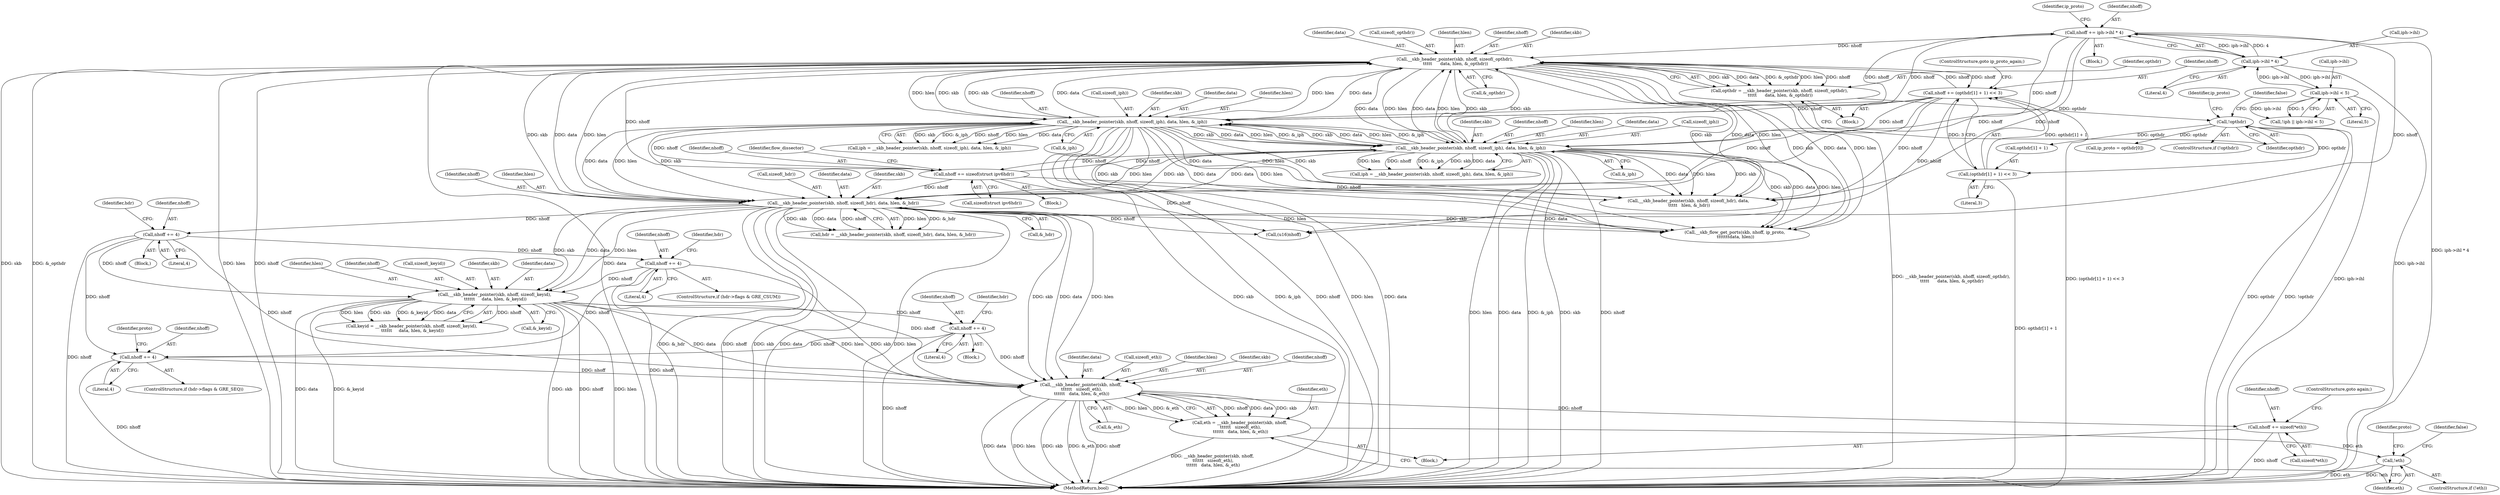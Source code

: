 digraph "0_linux_a6e544b0a88b53114bfa5a57e21b7be7a8dfc9d0@pointer" {
"1000684" [label="(Call,__skb_header_pointer(skb, nhoff,\n \t\t\t\t\t\t   sizeof(_eth),\n \t\t\t\t\t\t   data, hlen, &_eth))"];
"1000631" [label="(Call,__skb_header_pointer(skb, nhoff, sizeof(_keyid),\n \t\t\t\t\t\t     data, hlen, &_keyid))"];
"1000580" [label="(Call,__skb_header_pointer(skb, nhoff, sizeof(_hdr), data, hlen, &_hdr))"];
"1000723" [label="(Call,__skb_header_pointer(skb, nhoff, sizeof(_opthdr),\n \t\t\t\t\t      data, hlen, &_opthdr))"];
"1000193" [label="(Call,__skb_header_pointer(skb, nhoff, sizeof(_iph), data, hlen, &_iph))"];
"1000269" [label="(Call,__skb_header_pointer(skb, nhoff, sizeof(_iph), data, hlen, &_iph))"];
"1000213" [label="(Call,nhoff += iph->ihl * 4)"];
"1000215" [label="(Call,iph->ihl * 4)"];
"1000206" [label="(Call,iph->ihl < 5)"];
"1000288" [label="(Call,nhoff += sizeof(struct ipv6hdr))"];
"1000742" [label="(Call,nhoff += (opthdr[1] + 1) << 3)"];
"1000744" [label="(Call,(opthdr[1] + 1) << 3)"];
"1000733" [label="(Call,!opthdr)"];
"1000721" [label="(Call,opthdr = __skb_header_pointer(skb, nhoff, sizeof(_opthdr),\n \t\t\t\t\t      data, hlen, &_opthdr))"];
"1000617" [label="(Call,nhoff += 4)"];
"1000608" [label="(Call,nhoff += 4)"];
"1000662" [label="(Call,nhoff += 4)"];
"1000671" [label="(Call,nhoff += 4)"];
"1000682" [label="(Call,eth = __skb_header_pointer(skb, nhoff,\n \t\t\t\t\t\t   sizeof(_eth),\n \t\t\t\t\t\t   data, hlen, &_eth))"];
"1000694" [label="(Call,!eth)"];
"1000703" [label="(Call,nhoff += sizeof(*eth))"];
"1000195" [label="(Identifier,nhoff)"];
"1000583" [label="(Call,sizeof(_hdr))"];
"1000276" [label="(Call,&_iph)"];
"1000633" [label="(Identifier,nhoff)"];
"1000721" [label="(Call,opthdr = __skb_header_pointer(skb, nhoff, sizeof(_opthdr),\n \t\t\t\t\t      data, hlen, &_opthdr))"];
"1000812" [label="(MethodReturn,bool)"];
"1000270" [label="(Identifier,skb)"];
"1000708" [label="(ControlStructure,goto again;)"];
"1000751" [label="(ControlStructure,goto ip_proto_again;)"];
"1000196" [label="(Call,sizeof(_iph))"];
"1000665" [label="(ControlStructure,if (hdr->flags & GRE_SEQ))"];
"1000585" [label="(Identifier,data)"];
"1000724" [label="(Identifier,skb)"];
"1000194" [label="(Identifier,skb)"];
"1000271" [label="(Identifier,nhoff)"];
"1000219" [label="(Literal,4)"];
"1000580" [label="(Call,__skb_header_pointer(skb, nhoff, sizeof(_hdr), data, hlen, &_hdr))"];
"1000198" [label="(Identifier,data)"];
"1000215" [label="(Call,iph->ihl * 4)"];
"1000634" [label="(Call,sizeof(_keyid))"];
"1000737" [label="(Call,ip_proto = opthdr[0])"];
"1000632" [label="(Identifier,skb)"];
"1000694" [label="(Call,!eth)"];
"1000730" [label="(Call,&_opthdr)"];
"1000689" [label="(Identifier,data)"];
"1000618" [label="(Identifier,nhoff)"];
"1000262" [label="(Block,)"];
"1000722" [label="(Identifier,opthdr)"];
"1000275" [label="(Identifier,hlen)"];
"1000587" [label="(Call,&_hdr)"];
"1000786" [label="(Call,(u16)nhoff)"];
"1000804" [label="(Call,__skb_flow_get_ports(skb, nhoff, ip_proto,\n \t\t\t\t\t\t\tdata, hlen))"];
"1000728" [label="(Identifier,data)"];
"1000683" [label="(Identifier,eth)"];
"1000207" [label="(Call,iph->ihl)"];
"1000289" [label="(Identifier,nhoff)"];
"1000738" [label="(Identifier,ip_proto)"];
"1000736" [label="(Identifier,false)"];
"1000193" [label="(Call,__skb_header_pointer(skb, nhoff, sizeof(_iph), data, hlen, &_iph))"];
"1000687" [label="(Call,sizeof(_eth))"];
"1000745" [label="(Call,opthdr[1] + 1)"];
"1000216" [label="(Call,iph->ihl)"];
"1000682" [label="(Call,eth = __skb_header_pointer(skb, nhoff,\n \t\t\t\t\t\t   sizeof(_eth),\n \t\t\t\t\t\t   data, hlen, &_eth))"];
"1000732" [label="(ControlStructure,if (!opthdr))"];
"1000664" [label="(Literal,4)"];
"1000676" [label="(Identifier,proto)"];
"1000636" [label="(Identifier,data)"];
"1000726" [label="(Call,sizeof(_opthdr))"];
"1000690" [label="(Identifier,hlen)"];
"1000623" [label="(Identifier,hdr)"];
"1000673" [label="(Literal,4)"];
"1000734" [label="(Identifier,opthdr)"];
"1000743" [label="(Identifier,nhoff)"];
"1000619" [label="(Literal,4)"];
"1000269" [label="(Call,__skb_header_pointer(skb, nhoff, sizeof(_iph), data, hlen, &_iph))"];
"1000578" [label="(Call,hdr = __skb_header_pointer(skb, nhoff, sizeof(_hdr), data, hlen, &_hdr))"];
"1000581" [label="(Identifier,skb)"];
"1000267" [label="(Call,iph = __skb_header_pointer(skb, nhoff, sizeof(_iph), data, hlen, &_iph))"];
"1000203" [label="(Call,!iph || iph->ihl < 5)"];
"1000733" [label="(Call,!opthdr)"];
"1000723" [label="(Call,__skb_header_pointer(skb, nhoff, sizeof(_opthdr),\n \t\t\t\t\t      data, hlen, &_opthdr))"];
"1000668" [label="(Identifier,hdr)"];
"1000576" [label="(Block,)"];
"1000191" [label="(Call,iph = __skb_header_pointer(skb, nhoff, sizeof(_iph), data, hlen, &_iph))"];
"1000685" [label="(Identifier,skb)"];
"1000608" [label="(Call,nhoff += 4)"];
"1000695" [label="(Identifier,eth)"];
"1000614" [label="(Identifier,hdr)"];
"1000712" [label="(Block,)"];
"1000206" [label="(Call,iph->ihl < 5)"];
"1000729" [label="(Identifier,hlen)"];
"1000611" [label="(ControlStructure,if (hdr->flags & GRE_CSUM))"];
"1000663" [label="(Identifier,nhoff)"];
"1000703" [label="(Call,nhoff += sizeof(*eth))"];
"1000187" [label="(Block,)"];
"1000617" [label="(Call,nhoff += 4)"];
"1000294" [label="(Identifier,flow_dissector)"];
"1000744" [label="(Call,(opthdr[1] + 1) << 3)"];
"1000699" [label="(Identifier,proto)"];
"1000274" [label="(Identifier,data)"];
"1000742" [label="(Call,nhoff += (opthdr[1] + 1) << 3)"];
"1000582" [label="(Identifier,nhoff)"];
"1000221" [label="(Identifier,ip_proto)"];
"1000672" [label="(Identifier,nhoff)"];
"1000686" [label="(Identifier,nhoff)"];
"1000629" [label="(Call,keyid = __skb_header_pointer(skb, nhoff, sizeof(_keyid),\n \t\t\t\t\t\t     data, hlen, &_keyid))"];
"1000200" [label="(Call,&_iph)"];
"1000214" [label="(Identifier,nhoff)"];
"1000662" [label="(Call,nhoff += 4)"];
"1000750" [label="(Literal,3)"];
"1000487" [label="(Call,__skb_header_pointer(skb, nhoff, sizeof(_hdr), data,\n \t\t\t\t\t   hlen, &_hdr))"];
"1000638" [label="(Call,&_keyid)"];
"1000272" [label="(Call,sizeof(_iph))"];
"1000631" [label="(Call,__skb_header_pointer(skb, nhoff, sizeof(_keyid),\n \t\t\t\t\t\t     data, hlen, &_keyid))"];
"1000626" [label="(Block,)"];
"1000693" [label="(ControlStructure,if (!eth))"];
"1000610" [label="(Literal,4)"];
"1000705" [label="(Call,sizeof(*eth))"];
"1000290" [label="(Call,sizeof(struct ipv6hdr))"];
"1000671" [label="(Call,nhoff += 4)"];
"1000199" [label="(Identifier,hlen)"];
"1000609" [label="(Identifier,nhoff)"];
"1000586" [label="(Identifier,hlen)"];
"1000679" [label="(Block,)"];
"1000210" [label="(Literal,5)"];
"1000691" [label="(Call,&_eth)"];
"1000684" [label="(Call,__skb_header_pointer(skb, nhoff,\n \t\t\t\t\t\t   sizeof(_eth),\n \t\t\t\t\t\t   data, hlen, &_eth))"];
"1000213" [label="(Call,nhoff += iph->ihl * 4)"];
"1000704" [label="(Identifier,nhoff)"];
"1000697" [label="(Identifier,false)"];
"1000637" [label="(Identifier,hlen)"];
"1000725" [label="(Identifier,nhoff)"];
"1000288" [label="(Call,nhoff += sizeof(struct ipv6hdr))"];
"1000684" -> "1000682"  [label="AST: "];
"1000684" -> "1000691"  [label="CFG: "];
"1000685" -> "1000684"  [label="AST: "];
"1000686" -> "1000684"  [label="AST: "];
"1000687" -> "1000684"  [label="AST: "];
"1000689" -> "1000684"  [label="AST: "];
"1000690" -> "1000684"  [label="AST: "];
"1000691" -> "1000684"  [label="AST: "];
"1000682" -> "1000684"  [label="CFG: "];
"1000684" -> "1000812"  [label="DDG: nhoff"];
"1000684" -> "1000812"  [label="DDG: data"];
"1000684" -> "1000812"  [label="DDG: hlen"];
"1000684" -> "1000812"  [label="DDG: skb"];
"1000684" -> "1000812"  [label="DDG: &_eth"];
"1000684" -> "1000682"  [label="DDG: nhoff"];
"1000684" -> "1000682"  [label="DDG: data"];
"1000684" -> "1000682"  [label="DDG: skb"];
"1000684" -> "1000682"  [label="DDG: hlen"];
"1000684" -> "1000682"  [label="DDG: &_eth"];
"1000631" -> "1000684"  [label="DDG: skb"];
"1000631" -> "1000684"  [label="DDG: data"];
"1000631" -> "1000684"  [label="DDG: hlen"];
"1000580" -> "1000684"  [label="DDG: skb"];
"1000580" -> "1000684"  [label="DDG: data"];
"1000580" -> "1000684"  [label="DDG: hlen"];
"1000662" -> "1000684"  [label="DDG: nhoff"];
"1000617" -> "1000684"  [label="DDG: nhoff"];
"1000671" -> "1000684"  [label="DDG: nhoff"];
"1000608" -> "1000684"  [label="DDG: nhoff"];
"1000684" -> "1000703"  [label="DDG: nhoff"];
"1000631" -> "1000629"  [label="AST: "];
"1000631" -> "1000638"  [label="CFG: "];
"1000632" -> "1000631"  [label="AST: "];
"1000633" -> "1000631"  [label="AST: "];
"1000634" -> "1000631"  [label="AST: "];
"1000636" -> "1000631"  [label="AST: "];
"1000637" -> "1000631"  [label="AST: "];
"1000638" -> "1000631"  [label="AST: "];
"1000629" -> "1000631"  [label="CFG: "];
"1000631" -> "1000812"  [label="DDG: &_keyid"];
"1000631" -> "1000812"  [label="DDG: skb"];
"1000631" -> "1000812"  [label="DDG: nhoff"];
"1000631" -> "1000812"  [label="DDG: hlen"];
"1000631" -> "1000812"  [label="DDG: data"];
"1000631" -> "1000629"  [label="DDG: nhoff"];
"1000631" -> "1000629"  [label="DDG: hlen"];
"1000631" -> "1000629"  [label="DDG: skb"];
"1000631" -> "1000629"  [label="DDG: &_keyid"];
"1000631" -> "1000629"  [label="DDG: data"];
"1000580" -> "1000631"  [label="DDG: skb"];
"1000580" -> "1000631"  [label="DDG: data"];
"1000580" -> "1000631"  [label="DDG: hlen"];
"1000617" -> "1000631"  [label="DDG: nhoff"];
"1000608" -> "1000631"  [label="DDG: nhoff"];
"1000631" -> "1000662"  [label="DDG: nhoff"];
"1000580" -> "1000578"  [label="AST: "];
"1000580" -> "1000587"  [label="CFG: "];
"1000581" -> "1000580"  [label="AST: "];
"1000582" -> "1000580"  [label="AST: "];
"1000583" -> "1000580"  [label="AST: "];
"1000585" -> "1000580"  [label="AST: "];
"1000586" -> "1000580"  [label="AST: "];
"1000587" -> "1000580"  [label="AST: "];
"1000578" -> "1000580"  [label="CFG: "];
"1000580" -> "1000812"  [label="DDG: hlen"];
"1000580" -> "1000812"  [label="DDG: &_hdr"];
"1000580" -> "1000812"  [label="DDG: nhoff"];
"1000580" -> "1000812"  [label="DDG: skb"];
"1000580" -> "1000812"  [label="DDG: data"];
"1000580" -> "1000578"  [label="DDG: hlen"];
"1000580" -> "1000578"  [label="DDG: &_hdr"];
"1000580" -> "1000578"  [label="DDG: skb"];
"1000580" -> "1000578"  [label="DDG: data"];
"1000580" -> "1000578"  [label="DDG: nhoff"];
"1000723" -> "1000580"  [label="DDG: skb"];
"1000723" -> "1000580"  [label="DDG: data"];
"1000723" -> "1000580"  [label="DDG: hlen"];
"1000193" -> "1000580"  [label="DDG: skb"];
"1000193" -> "1000580"  [label="DDG: data"];
"1000193" -> "1000580"  [label="DDG: hlen"];
"1000269" -> "1000580"  [label="DDG: skb"];
"1000269" -> "1000580"  [label="DDG: data"];
"1000269" -> "1000580"  [label="DDG: hlen"];
"1000213" -> "1000580"  [label="DDG: nhoff"];
"1000288" -> "1000580"  [label="DDG: nhoff"];
"1000742" -> "1000580"  [label="DDG: nhoff"];
"1000580" -> "1000608"  [label="DDG: nhoff"];
"1000580" -> "1000786"  [label="DDG: nhoff"];
"1000580" -> "1000804"  [label="DDG: skb"];
"1000580" -> "1000804"  [label="DDG: data"];
"1000580" -> "1000804"  [label="DDG: hlen"];
"1000723" -> "1000721"  [label="AST: "];
"1000723" -> "1000730"  [label="CFG: "];
"1000724" -> "1000723"  [label="AST: "];
"1000725" -> "1000723"  [label="AST: "];
"1000726" -> "1000723"  [label="AST: "];
"1000728" -> "1000723"  [label="AST: "];
"1000729" -> "1000723"  [label="AST: "];
"1000730" -> "1000723"  [label="AST: "];
"1000721" -> "1000723"  [label="CFG: "];
"1000723" -> "1000812"  [label="DDG: skb"];
"1000723" -> "1000812"  [label="DDG: &_opthdr"];
"1000723" -> "1000812"  [label="DDG: hlen"];
"1000723" -> "1000812"  [label="DDG: nhoff"];
"1000723" -> "1000812"  [label="DDG: data"];
"1000723" -> "1000193"  [label="DDG: skb"];
"1000723" -> "1000193"  [label="DDG: data"];
"1000723" -> "1000193"  [label="DDG: hlen"];
"1000723" -> "1000269"  [label="DDG: skb"];
"1000723" -> "1000269"  [label="DDG: data"];
"1000723" -> "1000269"  [label="DDG: hlen"];
"1000723" -> "1000487"  [label="DDG: skb"];
"1000723" -> "1000487"  [label="DDG: data"];
"1000723" -> "1000487"  [label="DDG: hlen"];
"1000723" -> "1000721"  [label="DDG: skb"];
"1000723" -> "1000721"  [label="DDG: data"];
"1000723" -> "1000721"  [label="DDG: &_opthdr"];
"1000723" -> "1000721"  [label="DDG: hlen"];
"1000723" -> "1000721"  [label="DDG: nhoff"];
"1000193" -> "1000723"  [label="DDG: skb"];
"1000193" -> "1000723"  [label="DDG: data"];
"1000193" -> "1000723"  [label="DDG: hlen"];
"1000269" -> "1000723"  [label="DDG: skb"];
"1000269" -> "1000723"  [label="DDG: data"];
"1000269" -> "1000723"  [label="DDG: hlen"];
"1000213" -> "1000723"  [label="DDG: nhoff"];
"1000288" -> "1000723"  [label="DDG: nhoff"];
"1000742" -> "1000723"  [label="DDG: nhoff"];
"1000723" -> "1000742"  [label="DDG: nhoff"];
"1000723" -> "1000804"  [label="DDG: skb"];
"1000723" -> "1000804"  [label="DDG: data"];
"1000723" -> "1000804"  [label="DDG: hlen"];
"1000193" -> "1000191"  [label="AST: "];
"1000193" -> "1000200"  [label="CFG: "];
"1000194" -> "1000193"  [label="AST: "];
"1000195" -> "1000193"  [label="AST: "];
"1000196" -> "1000193"  [label="AST: "];
"1000198" -> "1000193"  [label="AST: "];
"1000199" -> "1000193"  [label="AST: "];
"1000200" -> "1000193"  [label="AST: "];
"1000191" -> "1000193"  [label="CFG: "];
"1000193" -> "1000812"  [label="DDG: skb"];
"1000193" -> "1000812"  [label="DDG: &_iph"];
"1000193" -> "1000812"  [label="DDG: nhoff"];
"1000193" -> "1000812"  [label="DDG: hlen"];
"1000193" -> "1000812"  [label="DDG: data"];
"1000193" -> "1000191"  [label="DDG: skb"];
"1000193" -> "1000191"  [label="DDG: &_iph"];
"1000193" -> "1000191"  [label="DDG: nhoff"];
"1000193" -> "1000191"  [label="DDG: hlen"];
"1000193" -> "1000191"  [label="DDG: data"];
"1000269" -> "1000193"  [label="DDG: skb"];
"1000269" -> "1000193"  [label="DDG: data"];
"1000269" -> "1000193"  [label="DDG: hlen"];
"1000269" -> "1000193"  [label="DDG: &_iph"];
"1000213" -> "1000193"  [label="DDG: nhoff"];
"1000288" -> "1000193"  [label="DDG: nhoff"];
"1000742" -> "1000193"  [label="DDG: nhoff"];
"1000193" -> "1000213"  [label="DDG: nhoff"];
"1000193" -> "1000269"  [label="DDG: skb"];
"1000193" -> "1000269"  [label="DDG: data"];
"1000193" -> "1000269"  [label="DDG: hlen"];
"1000193" -> "1000269"  [label="DDG: &_iph"];
"1000193" -> "1000487"  [label="DDG: skb"];
"1000193" -> "1000487"  [label="DDG: data"];
"1000193" -> "1000487"  [label="DDG: hlen"];
"1000193" -> "1000804"  [label="DDG: skb"];
"1000193" -> "1000804"  [label="DDG: data"];
"1000193" -> "1000804"  [label="DDG: hlen"];
"1000269" -> "1000267"  [label="AST: "];
"1000269" -> "1000276"  [label="CFG: "];
"1000270" -> "1000269"  [label="AST: "];
"1000271" -> "1000269"  [label="AST: "];
"1000272" -> "1000269"  [label="AST: "];
"1000274" -> "1000269"  [label="AST: "];
"1000275" -> "1000269"  [label="AST: "];
"1000276" -> "1000269"  [label="AST: "];
"1000267" -> "1000269"  [label="CFG: "];
"1000269" -> "1000812"  [label="DDG: hlen"];
"1000269" -> "1000812"  [label="DDG: data"];
"1000269" -> "1000812"  [label="DDG: &_iph"];
"1000269" -> "1000812"  [label="DDG: skb"];
"1000269" -> "1000812"  [label="DDG: nhoff"];
"1000269" -> "1000267"  [label="DDG: hlen"];
"1000269" -> "1000267"  [label="DDG: nhoff"];
"1000269" -> "1000267"  [label="DDG: &_iph"];
"1000269" -> "1000267"  [label="DDG: skb"];
"1000269" -> "1000267"  [label="DDG: data"];
"1000213" -> "1000269"  [label="DDG: nhoff"];
"1000288" -> "1000269"  [label="DDG: nhoff"];
"1000742" -> "1000269"  [label="DDG: nhoff"];
"1000269" -> "1000288"  [label="DDG: nhoff"];
"1000269" -> "1000487"  [label="DDG: skb"];
"1000269" -> "1000487"  [label="DDG: data"];
"1000269" -> "1000487"  [label="DDG: hlen"];
"1000269" -> "1000804"  [label="DDG: skb"];
"1000269" -> "1000804"  [label="DDG: data"];
"1000269" -> "1000804"  [label="DDG: hlen"];
"1000213" -> "1000187"  [label="AST: "];
"1000213" -> "1000215"  [label="CFG: "];
"1000214" -> "1000213"  [label="AST: "];
"1000215" -> "1000213"  [label="AST: "];
"1000221" -> "1000213"  [label="CFG: "];
"1000213" -> "1000812"  [label="DDG: iph->ihl * 4"];
"1000215" -> "1000213"  [label="DDG: iph->ihl"];
"1000215" -> "1000213"  [label="DDG: 4"];
"1000213" -> "1000487"  [label="DDG: nhoff"];
"1000213" -> "1000786"  [label="DDG: nhoff"];
"1000215" -> "1000219"  [label="CFG: "];
"1000216" -> "1000215"  [label="AST: "];
"1000219" -> "1000215"  [label="AST: "];
"1000215" -> "1000812"  [label="DDG: iph->ihl"];
"1000215" -> "1000206"  [label="DDG: iph->ihl"];
"1000206" -> "1000215"  [label="DDG: iph->ihl"];
"1000206" -> "1000203"  [label="AST: "];
"1000206" -> "1000210"  [label="CFG: "];
"1000207" -> "1000206"  [label="AST: "];
"1000210" -> "1000206"  [label="AST: "];
"1000203" -> "1000206"  [label="CFG: "];
"1000206" -> "1000812"  [label="DDG: iph->ihl"];
"1000206" -> "1000203"  [label="DDG: iph->ihl"];
"1000206" -> "1000203"  [label="DDG: 5"];
"1000288" -> "1000262"  [label="AST: "];
"1000288" -> "1000290"  [label="CFG: "];
"1000289" -> "1000288"  [label="AST: "];
"1000290" -> "1000288"  [label="AST: "];
"1000294" -> "1000288"  [label="CFG: "];
"1000288" -> "1000487"  [label="DDG: nhoff"];
"1000288" -> "1000786"  [label="DDG: nhoff"];
"1000742" -> "1000712"  [label="AST: "];
"1000742" -> "1000744"  [label="CFG: "];
"1000743" -> "1000742"  [label="AST: "];
"1000744" -> "1000742"  [label="AST: "];
"1000751" -> "1000742"  [label="CFG: "];
"1000742" -> "1000812"  [label="DDG: (opthdr[1] + 1) << 3"];
"1000742" -> "1000487"  [label="DDG: nhoff"];
"1000744" -> "1000742"  [label="DDG: opthdr[1] + 1"];
"1000744" -> "1000742"  [label="DDG: 3"];
"1000742" -> "1000786"  [label="DDG: nhoff"];
"1000744" -> "1000750"  [label="CFG: "];
"1000745" -> "1000744"  [label="AST: "];
"1000750" -> "1000744"  [label="AST: "];
"1000744" -> "1000812"  [label="DDG: opthdr[1] + 1"];
"1000733" -> "1000744"  [label="DDG: opthdr"];
"1000733" -> "1000732"  [label="AST: "];
"1000733" -> "1000734"  [label="CFG: "];
"1000734" -> "1000733"  [label="AST: "];
"1000736" -> "1000733"  [label="CFG: "];
"1000738" -> "1000733"  [label="CFG: "];
"1000733" -> "1000812"  [label="DDG: opthdr"];
"1000733" -> "1000812"  [label="DDG: !opthdr"];
"1000721" -> "1000733"  [label="DDG: opthdr"];
"1000733" -> "1000737"  [label="DDG: opthdr"];
"1000733" -> "1000745"  [label="DDG: opthdr"];
"1000721" -> "1000712"  [label="AST: "];
"1000722" -> "1000721"  [label="AST: "];
"1000734" -> "1000721"  [label="CFG: "];
"1000721" -> "1000812"  [label="DDG: __skb_header_pointer(skb, nhoff, sizeof(_opthdr),\n \t\t\t\t\t      data, hlen, &_opthdr)"];
"1000617" -> "1000611"  [label="AST: "];
"1000617" -> "1000619"  [label="CFG: "];
"1000618" -> "1000617"  [label="AST: "];
"1000619" -> "1000617"  [label="AST: "];
"1000623" -> "1000617"  [label="CFG: "];
"1000617" -> "1000812"  [label="DDG: nhoff"];
"1000608" -> "1000617"  [label="DDG: nhoff"];
"1000617" -> "1000671"  [label="DDG: nhoff"];
"1000608" -> "1000576"  [label="AST: "];
"1000608" -> "1000610"  [label="CFG: "];
"1000609" -> "1000608"  [label="AST: "];
"1000610" -> "1000608"  [label="AST: "];
"1000614" -> "1000608"  [label="CFG: "];
"1000608" -> "1000812"  [label="DDG: nhoff"];
"1000608" -> "1000671"  [label="DDG: nhoff"];
"1000662" -> "1000626"  [label="AST: "];
"1000662" -> "1000664"  [label="CFG: "];
"1000663" -> "1000662"  [label="AST: "];
"1000664" -> "1000662"  [label="AST: "];
"1000668" -> "1000662"  [label="CFG: "];
"1000662" -> "1000812"  [label="DDG: nhoff"];
"1000662" -> "1000671"  [label="DDG: nhoff"];
"1000671" -> "1000665"  [label="AST: "];
"1000671" -> "1000673"  [label="CFG: "];
"1000672" -> "1000671"  [label="AST: "];
"1000673" -> "1000671"  [label="AST: "];
"1000676" -> "1000671"  [label="CFG: "];
"1000671" -> "1000812"  [label="DDG: nhoff"];
"1000682" -> "1000679"  [label="AST: "];
"1000683" -> "1000682"  [label="AST: "];
"1000695" -> "1000682"  [label="CFG: "];
"1000682" -> "1000812"  [label="DDG: __skb_header_pointer(skb, nhoff,\n \t\t\t\t\t\t   sizeof(_eth),\n \t\t\t\t\t\t   data, hlen, &_eth)"];
"1000682" -> "1000694"  [label="DDG: eth"];
"1000694" -> "1000693"  [label="AST: "];
"1000694" -> "1000695"  [label="CFG: "];
"1000695" -> "1000694"  [label="AST: "];
"1000697" -> "1000694"  [label="CFG: "];
"1000699" -> "1000694"  [label="CFG: "];
"1000694" -> "1000812"  [label="DDG: eth"];
"1000694" -> "1000812"  [label="DDG: !eth"];
"1000703" -> "1000679"  [label="AST: "];
"1000703" -> "1000705"  [label="CFG: "];
"1000704" -> "1000703"  [label="AST: "];
"1000705" -> "1000703"  [label="AST: "];
"1000708" -> "1000703"  [label="CFG: "];
"1000703" -> "1000812"  [label="DDG: nhoff"];
}
